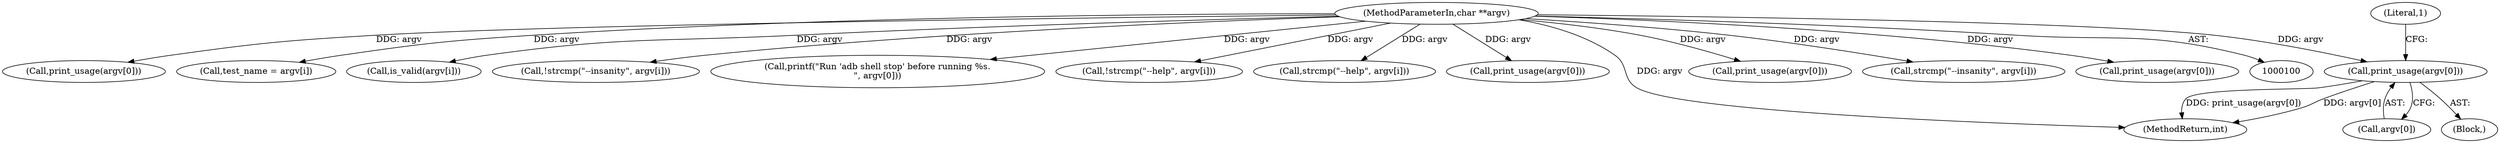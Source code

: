 digraph "0_Android_37c88107679d36c419572732b4af6e18bb2f7dce_5@array" {
"1000206" [label="(Call,print_usage(argv[0]))"];
"1000102" [label="(MethodParameterIn,char **argv)"];
"1000172" [label="(Call,print_usage(argv[0]))"];
"1000179" [label="(Call,test_name = argv[i])"];
"1000151" [label="(Call,is_valid(argv[i]))"];
"1000138" [label="(Call,!strcmp(\"--insanity\", argv[i]))"];
"1000187" [label="(Call,printf(\"Run 'adb shell stop' before running %s.\n\", argv[0]))"];
"1000206" [label="(Call,print_usage(argv[0]))"];
"1000207" [label="(Call,argv[0])"];
"1000124" [label="(Call,!strcmp(\"--help\", argv[i]))"];
"1000125" [label="(Call,strcmp(\"--help\", argv[i]))"];
"1000102" [label="(MethodParameterIn,char **argv)"];
"1000254" [label="(Call,print_usage(argv[0]))"];
"1000504" [label="(MethodReturn,int)"];
"1000158" [label="(Call,print_usage(argv[0]))"];
"1000139" [label="(Call,strcmp(\"--insanity\", argv[i]))"];
"1000212" [label="(Literal,1)"];
"1000131" [label="(Call,print_usage(argv[0]))"];
"1000203" [label="(Block,)"];
"1000206" -> "1000203"  [label="AST: "];
"1000206" -> "1000207"  [label="CFG: "];
"1000207" -> "1000206"  [label="AST: "];
"1000212" -> "1000206"  [label="CFG: "];
"1000206" -> "1000504"  [label="DDG: print_usage(argv[0])"];
"1000206" -> "1000504"  [label="DDG: argv[0]"];
"1000102" -> "1000206"  [label="DDG: argv"];
"1000102" -> "1000100"  [label="AST: "];
"1000102" -> "1000504"  [label="DDG: argv"];
"1000102" -> "1000124"  [label="DDG: argv"];
"1000102" -> "1000125"  [label="DDG: argv"];
"1000102" -> "1000131"  [label="DDG: argv"];
"1000102" -> "1000138"  [label="DDG: argv"];
"1000102" -> "1000139"  [label="DDG: argv"];
"1000102" -> "1000151"  [label="DDG: argv"];
"1000102" -> "1000158"  [label="DDG: argv"];
"1000102" -> "1000172"  [label="DDG: argv"];
"1000102" -> "1000179"  [label="DDG: argv"];
"1000102" -> "1000187"  [label="DDG: argv"];
"1000102" -> "1000254"  [label="DDG: argv"];
}
